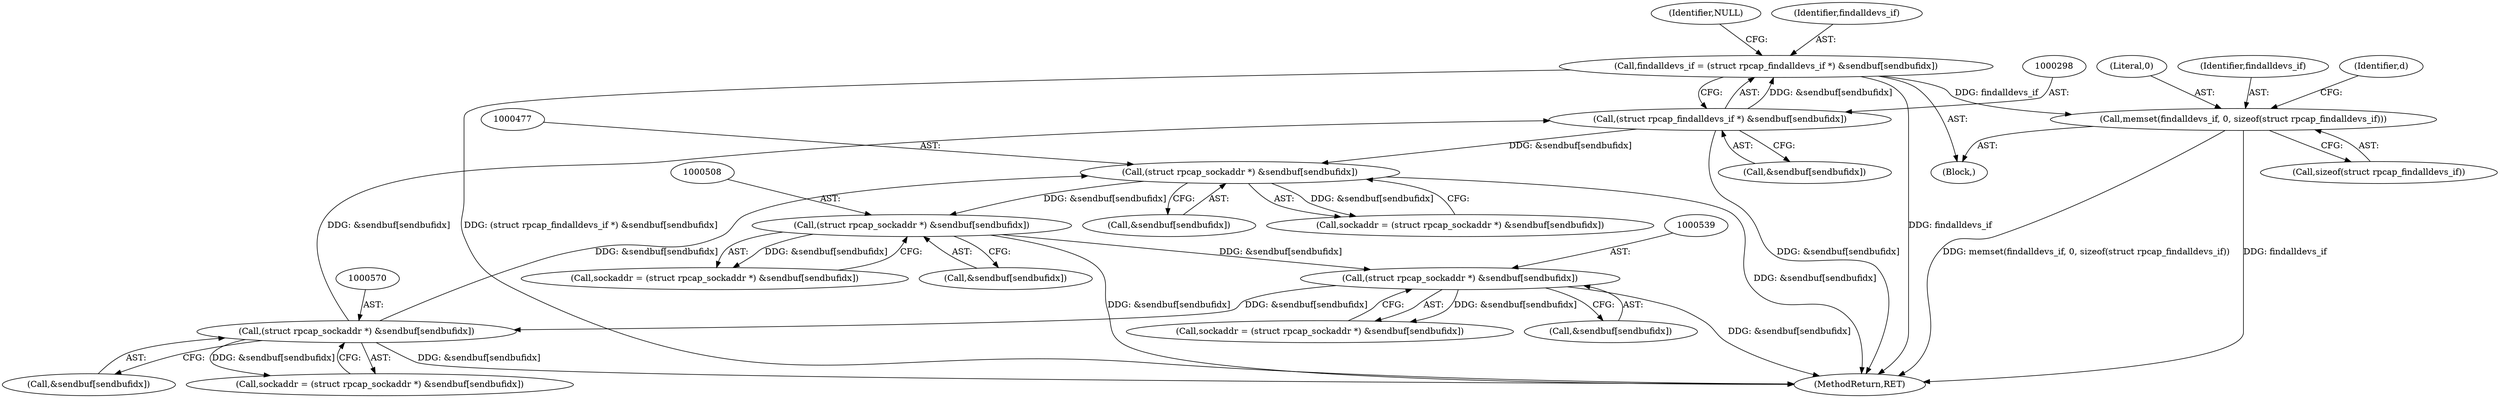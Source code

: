 digraph "0_libpcap_617b12c0339db4891d117b661982126c495439ea@API" {
"1000319" [label="(Call,memset(findalldevs_if, 0, sizeof(struct rpcap_findalldevs_if)))"];
"1000295" [label="(Call,findalldevs_if = (struct rpcap_findalldevs_if *) &sendbuf[sendbufidx])"];
"1000297" [label="(Call,(struct rpcap_findalldevs_if *) &sendbuf[sendbufidx])"];
"1000569" [label="(Call,(struct rpcap_sockaddr *) &sendbuf[sendbufidx])"];
"1000538" [label="(Call,(struct rpcap_sockaddr *) &sendbuf[sendbufidx])"];
"1000507" [label="(Call,(struct rpcap_sockaddr *) &sendbuf[sendbufidx])"];
"1000476" [label="(Call,(struct rpcap_sockaddr *) &sendbuf[sendbufidx])"];
"1000292" [label="(Block,)"];
"1000509" [label="(Call,&sendbuf[sendbufidx])"];
"1000326" [label="(Identifier,d)"];
"1000321" [label="(Literal,0)"];
"1000319" [label="(Call,memset(findalldevs_if, 0, sizeof(struct rpcap_findalldevs_if)))"];
"1000540" [label="(Call,&sendbuf[sendbufidx])"];
"1000297" [label="(Call,(struct rpcap_findalldevs_if *) &sendbuf[sendbufidx])"];
"1000478" [label="(Call,&sendbuf[sendbufidx])"];
"1000652" [label="(MethodReturn,RET)"];
"1000295" [label="(Call,findalldevs_if = (struct rpcap_findalldevs_if *) &sendbuf[sendbufidx])"];
"1000505" [label="(Call,sockaddr = (struct rpcap_sockaddr *) &sendbuf[sendbufidx])"];
"1000474" [label="(Call,sockaddr = (struct rpcap_sockaddr *) &sendbuf[sendbufidx])"];
"1000538" [label="(Call,(struct rpcap_sockaddr *) &sendbuf[sendbufidx])"];
"1000536" [label="(Call,sockaddr = (struct rpcap_sockaddr *) &sendbuf[sendbufidx])"];
"1000320" [label="(Identifier,findalldevs_if)"];
"1000299" [label="(Call,&sendbuf[sendbufidx])"];
"1000567" [label="(Call,sockaddr = (struct rpcap_sockaddr *) &sendbuf[sendbufidx])"];
"1000322" [label="(Call,sizeof(struct rpcap_findalldevs_if))"];
"1000476" [label="(Call,(struct rpcap_sockaddr *) &sendbuf[sendbufidx])"];
"1000507" [label="(Call,(struct rpcap_sockaddr *) &sendbuf[sendbufidx])"];
"1000306" [label="(Identifier,NULL)"];
"1000571" [label="(Call,&sendbuf[sendbufidx])"];
"1000569" [label="(Call,(struct rpcap_sockaddr *) &sendbuf[sendbufidx])"];
"1000296" [label="(Identifier,findalldevs_if)"];
"1000319" -> "1000292"  [label="AST: "];
"1000319" -> "1000322"  [label="CFG: "];
"1000320" -> "1000319"  [label="AST: "];
"1000321" -> "1000319"  [label="AST: "];
"1000322" -> "1000319"  [label="AST: "];
"1000326" -> "1000319"  [label="CFG: "];
"1000319" -> "1000652"  [label="DDG: memset(findalldevs_if, 0, sizeof(struct rpcap_findalldevs_if))"];
"1000319" -> "1000652"  [label="DDG: findalldevs_if"];
"1000295" -> "1000319"  [label="DDG: findalldevs_if"];
"1000295" -> "1000292"  [label="AST: "];
"1000295" -> "1000297"  [label="CFG: "];
"1000296" -> "1000295"  [label="AST: "];
"1000297" -> "1000295"  [label="AST: "];
"1000306" -> "1000295"  [label="CFG: "];
"1000295" -> "1000652"  [label="DDG: findalldevs_if"];
"1000295" -> "1000652"  [label="DDG: (struct rpcap_findalldevs_if *) &sendbuf[sendbufidx]"];
"1000297" -> "1000295"  [label="DDG: &sendbuf[sendbufidx]"];
"1000297" -> "1000299"  [label="CFG: "];
"1000298" -> "1000297"  [label="AST: "];
"1000299" -> "1000297"  [label="AST: "];
"1000297" -> "1000652"  [label="DDG: &sendbuf[sendbufidx]"];
"1000569" -> "1000297"  [label="DDG: &sendbuf[sendbufidx]"];
"1000297" -> "1000476"  [label="DDG: &sendbuf[sendbufidx]"];
"1000569" -> "1000567"  [label="AST: "];
"1000569" -> "1000571"  [label="CFG: "];
"1000570" -> "1000569"  [label="AST: "];
"1000571" -> "1000569"  [label="AST: "];
"1000567" -> "1000569"  [label="CFG: "];
"1000569" -> "1000652"  [label="DDG: &sendbuf[sendbufidx]"];
"1000569" -> "1000476"  [label="DDG: &sendbuf[sendbufidx]"];
"1000569" -> "1000567"  [label="DDG: &sendbuf[sendbufidx]"];
"1000538" -> "1000569"  [label="DDG: &sendbuf[sendbufidx]"];
"1000538" -> "1000536"  [label="AST: "];
"1000538" -> "1000540"  [label="CFG: "];
"1000539" -> "1000538"  [label="AST: "];
"1000540" -> "1000538"  [label="AST: "];
"1000536" -> "1000538"  [label="CFG: "];
"1000538" -> "1000652"  [label="DDG: &sendbuf[sendbufidx]"];
"1000538" -> "1000536"  [label="DDG: &sendbuf[sendbufidx]"];
"1000507" -> "1000538"  [label="DDG: &sendbuf[sendbufidx]"];
"1000507" -> "1000505"  [label="AST: "];
"1000507" -> "1000509"  [label="CFG: "];
"1000508" -> "1000507"  [label="AST: "];
"1000509" -> "1000507"  [label="AST: "];
"1000505" -> "1000507"  [label="CFG: "];
"1000507" -> "1000652"  [label="DDG: &sendbuf[sendbufidx]"];
"1000507" -> "1000505"  [label="DDG: &sendbuf[sendbufidx]"];
"1000476" -> "1000507"  [label="DDG: &sendbuf[sendbufidx]"];
"1000476" -> "1000474"  [label="AST: "];
"1000476" -> "1000478"  [label="CFG: "];
"1000477" -> "1000476"  [label="AST: "];
"1000478" -> "1000476"  [label="AST: "];
"1000474" -> "1000476"  [label="CFG: "];
"1000476" -> "1000652"  [label="DDG: &sendbuf[sendbufidx]"];
"1000476" -> "1000474"  [label="DDG: &sendbuf[sendbufidx]"];
}
